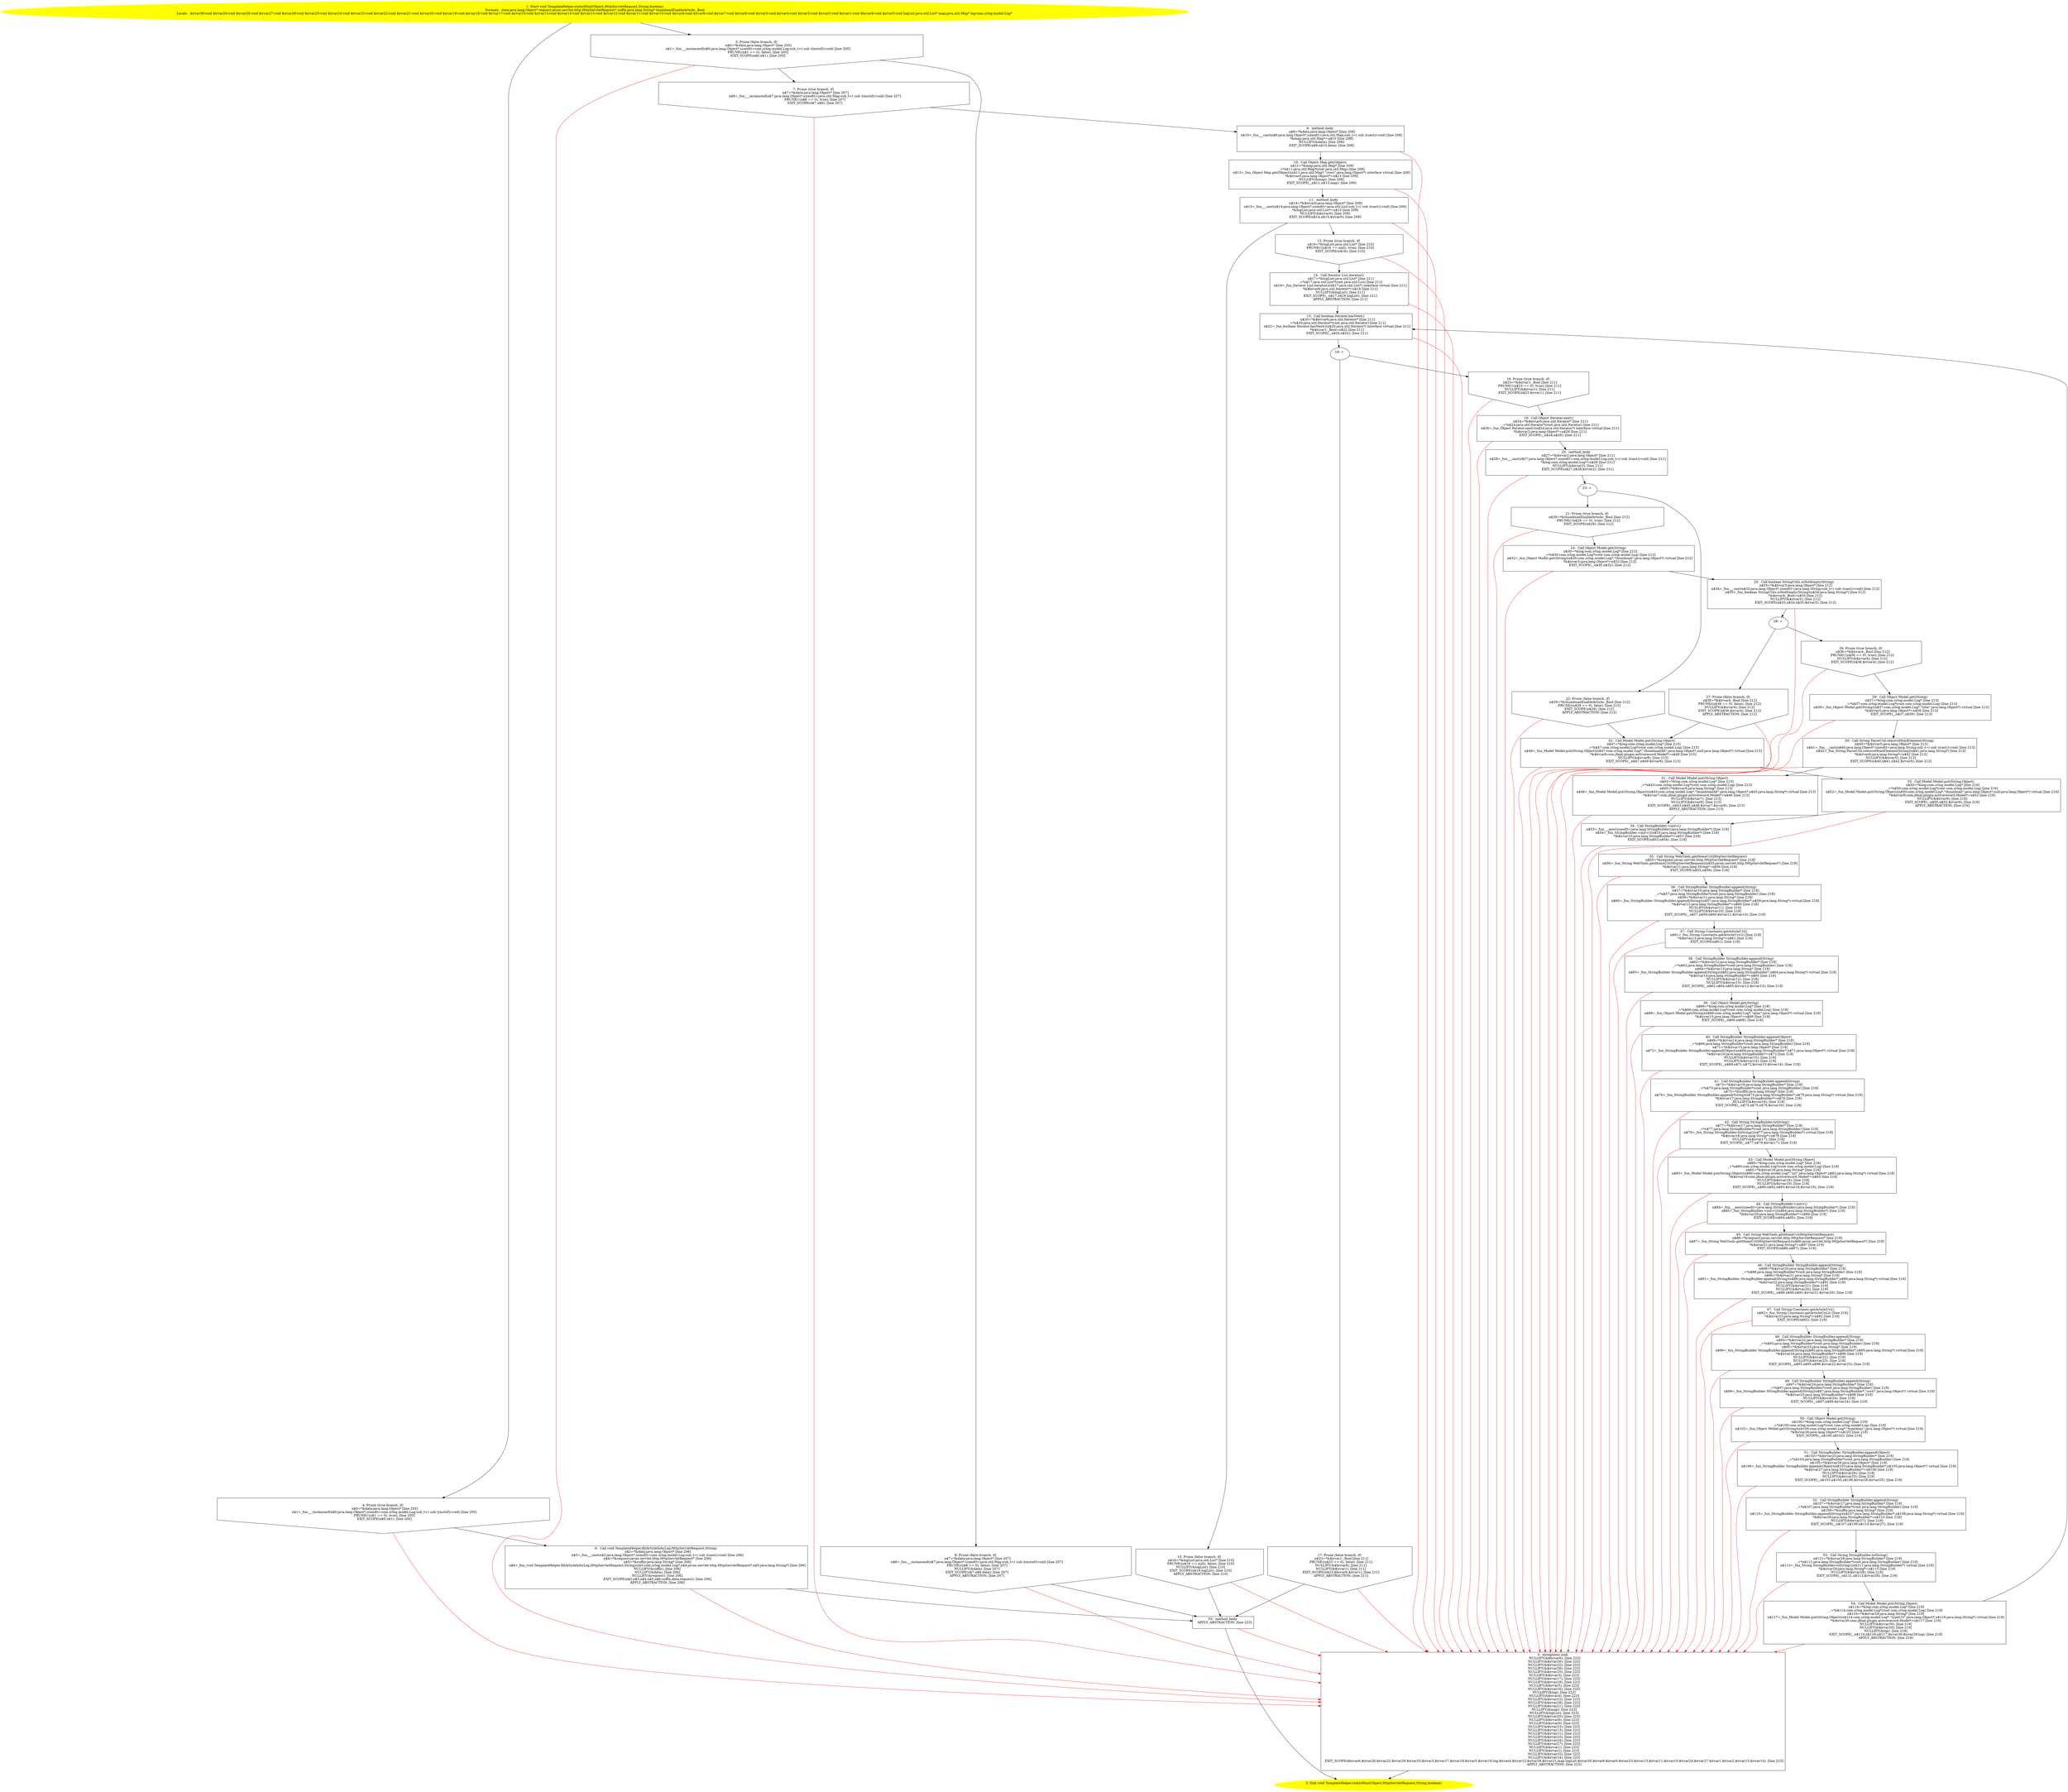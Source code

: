 /* @generated */
digraph cfg {
"com.zrlog.web.interceptor.TemplateHelper.staticHtml(java.lang.Object,javax.servlet.http.HttpServletR.aa11778feb0c64c908d5a549bc1b320b_1" [label="1: Start void TemplateHelper.staticHtml(Object,HttpServletRequest,String,boolean)\nFormals:  data:java.lang.Object* request:javax.servlet.http.HttpServletRequest* suffix:java.lang.String* thumbnailEnableArticle:_Bool\nLocals:  $irvar30:void $irvar29:void $irvar28:void $irvar27:void $irvar26:void $irvar25:void $irvar24:void $irvar23:void $irvar22:void $irvar21:void $irvar20:void $irvar19:void $irvar18:void $irvar17:void $irvar16:void $irvar15:void $irvar14:void $irvar13:void $irvar12:void $irvar11:void $irvar10:void $irvar9:void $irvar8:void $irvar7:void $irvar6:void $irvar5:void $irvar4:void $irvar3:void $irvar2:void $irvar1:void $bcvar6:void $irvar0:void logList:java.util.List* map:java.util.Map* log:com.zrlog.model.Log* \n  " color=yellow style=filled]
	

	 "com.zrlog.web.interceptor.TemplateHelper.staticHtml(java.lang.Object,javax.servlet.http.HttpServletR.aa11778feb0c64c908d5a549bc1b320b_1" -> "com.zrlog.web.interceptor.TemplateHelper.staticHtml(java.lang.Object,javax.servlet.http.HttpServletR.aa11778feb0c64c908d5a549bc1b320b_4" ;
	 "com.zrlog.web.interceptor.TemplateHelper.staticHtml(java.lang.Object,javax.servlet.http.HttpServletR.aa11778feb0c64c908d5a549bc1b320b_1" -> "com.zrlog.web.interceptor.TemplateHelper.staticHtml(java.lang.Object,javax.servlet.http.HttpServletR.aa11778feb0c64c908d5a549bc1b320b_5" ;
"com.zrlog.web.interceptor.TemplateHelper.staticHtml(java.lang.Object,javax.servlet.http.HttpServletR.aa11778feb0c64c908d5a549bc1b320b_2" [label="2: Exit void TemplateHelper.staticHtml(Object,HttpServletRequest,String,boolean) \n  " color=yellow style=filled]
	

"com.zrlog.web.interceptor.TemplateHelper.staticHtml(java.lang.Object,javax.servlet.http.HttpServletR.aa11778feb0c64c908d5a549bc1b320b_3" [label="3:  exceptions sink \n   NULLIFY(&$bcvar6); [line 223]\n  NULLIFY(&$irvar26); [line 223]\n  NULLIFY(&$irvar22); [line 223]\n  NULLIFY(&$irvar29); [line 223]\n  NULLIFY(&$irvar25); [line 223]\n  NULLIFY(&$irvar3); [line 223]\n  NULLIFY(&$irvar17); [line 223]\n  NULLIFY(&$irvar18); [line 223]\n  NULLIFY(&$irvar5); [line 223]\n  NULLIFY(&$irvar16); [line 223]\n  NULLIFY(&log); [line 223]\n  NULLIFY(&$irvar4); [line 223]\n  NULLIFY(&$irvar12); [line 223]\n  NULLIFY(&$irvar28); [line 223]\n  NULLIFY(&$irvar21); [line 223]\n  NULLIFY(&map); [line 223]\n  NULLIFY(&logList); [line 223]\n  NULLIFY(&$irvar20); [line 223]\n  NULLIFY(&$irvar6); [line 223]\n  NULLIFY(&$irvar0); [line 223]\n  NULLIFY(&$irvar23); [line 223]\n  NULLIFY(&$irvar13); [line 223]\n  NULLIFY(&$irvar11); [line 223]\n  NULLIFY(&$irvar10); [line 223]\n  NULLIFY(&$irvar24); [line 223]\n  NULLIFY(&$irvar27); [line 223]\n  NULLIFY(&$irvar1); [line 223]\n  NULLIFY(&$irvar2); [line 223]\n  NULLIFY(&$irvar15); [line 223]\n  NULLIFY(&$irvar14); [line 223]\n  EXIT_SCOPE($bcvar6,$irvar26,$irvar22,$irvar29,$irvar25,$irvar3,$irvar17,$irvar18,$irvar5,$irvar16,log,$irvar4,$irvar12,$irvar28,$irvar21,map,logList,$irvar20,$irvar6,$irvar0,$irvar23,$irvar13,$irvar11,$irvar10,$irvar24,$irvar27,$irvar1,$irvar2,$irvar15,$irvar14); [line 223]\n  APPLY_ABSTRACTION; [line 223]\n " shape="box"]
	

	 "com.zrlog.web.interceptor.TemplateHelper.staticHtml(java.lang.Object,javax.servlet.http.HttpServletR.aa11778feb0c64c908d5a549bc1b320b_3" -> "com.zrlog.web.interceptor.TemplateHelper.staticHtml(java.lang.Object,javax.servlet.http.HttpServletR.aa11778feb0c64c908d5a549bc1b320b_2" ;
"com.zrlog.web.interceptor.TemplateHelper.staticHtml(java.lang.Object,javax.servlet.http.HttpServletR.aa11778feb0c64c908d5a549bc1b320b_4" [label="4: Prune (true branch, if) \n   n$0=*&data:java.lang.Object* [line 205]\n  n$1=_fun___instanceof(n$0:java.lang.Object*,sizeof(t=com.zrlog.model.Log;sub_t=( sub )(instof)):void) [line 205]\n  PRUNE(!(n$1 == 0), true); [line 205]\n  EXIT_SCOPE(n$0,n$1); [line 205]\n " shape="invhouse"]
	

	 "com.zrlog.web.interceptor.TemplateHelper.staticHtml(java.lang.Object,javax.servlet.http.HttpServletR.aa11778feb0c64c908d5a549bc1b320b_4" -> "com.zrlog.web.interceptor.TemplateHelper.staticHtml(java.lang.Object,javax.servlet.http.HttpServletR.aa11778feb0c64c908d5a549bc1b320b_6" ;
	 "com.zrlog.web.interceptor.TemplateHelper.staticHtml(java.lang.Object,javax.servlet.http.HttpServletR.aa11778feb0c64c908d5a549bc1b320b_4" -> "com.zrlog.web.interceptor.TemplateHelper.staticHtml(java.lang.Object,javax.servlet.http.HttpServletR.aa11778feb0c64c908d5a549bc1b320b_3" [color="red" ];
"com.zrlog.web.interceptor.TemplateHelper.staticHtml(java.lang.Object,javax.servlet.http.HttpServletR.aa11778feb0c64c908d5a549bc1b320b_5" [label="5: Prune (false branch, if) \n   n$0=*&data:java.lang.Object* [line 205]\n  n$1=_fun___instanceof(n$0:java.lang.Object*,sizeof(t=com.zrlog.model.Log;sub_t=( sub )(instof)):void) [line 205]\n  PRUNE((n$1 == 0), false); [line 205]\n  EXIT_SCOPE(n$0,n$1); [line 205]\n " shape="invhouse"]
	

	 "com.zrlog.web.interceptor.TemplateHelper.staticHtml(java.lang.Object,javax.servlet.http.HttpServletR.aa11778feb0c64c908d5a549bc1b320b_5" -> "com.zrlog.web.interceptor.TemplateHelper.staticHtml(java.lang.Object,javax.servlet.http.HttpServletR.aa11778feb0c64c908d5a549bc1b320b_7" ;
	 "com.zrlog.web.interceptor.TemplateHelper.staticHtml(java.lang.Object,javax.servlet.http.HttpServletR.aa11778feb0c64c908d5a549bc1b320b_5" -> "com.zrlog.web.interceptor.TemplateHelper.staticHtml(java.lang.Object,javax.servlet.http.HttpServletR.aa11778feb0c64c908d5a549bc1b320b_8" ;
	 "com.zrlog.web.interceptor.TemplateHelper.staticHtml(java.lang.Object,javax.servlet.http.HttpServletR.aa11778feb0c64c908d5a549bc1b320b_5" -> "com.zrlog.web.interceptor.TemplateHelper.staticHtml(java.lang.Object,javax.servlet.http.HttpServletR.aa11778feb0c64c908d5a549bc1b320b_3" [color="red" ];
"com.zrlog.web.interceptor.TemplateHelper.staticHtml(java.lang.Object,javax.servlet.http.HttpServletR.aa11778feb0c64c908d5a549bc1b320b_6" [label="6:  Call void TemplateHelper.fillArticleInfo(Log,HttpServletRequest,String) \n   n$2=*&data:java.lang.Object* [line 206]\n  n$3=_fun___cast(n$2:java.lang.Object*,sizeof(t=com.zrlog.model.Log;sub_t=( sub )(cast)):void) [line 206]\n  n$4=*&request:javax.servlet.http.HttpServletRequest* [line 206]\n  n$5=*&suffix:java.lang.String* [line 206]\n  n$6=_fun_void TemplateHelper.fillArticleInfo(Log,HttpServletRequest,String)(n$3:com.zrlog.model.Log*,n$4:javax.servlet.http.HttpServletRequest*,n$5:java.lang.String*) [line 206]\n  NULLIFY(&suffix); [line 206]\n  NULLIFY(&data); [line 206]\n  NULLIFY(&request); [line 206]\n  EXIT_SCOPE(n$2,n$3,n$4,n$5,n$6,suffix,data,request); [line 206]\n  APPLY_ABSTRACTION; [line 206]\n " shape="box"]
	

	 "com.zrlog.web.interceptor.TemplateHelper.staticHtml(java.lang.Object,javax.servlet.http.HttpServletR.aa11778feb0c64c908d5a549bc1b320b_6" -> "com.zrlog.web.interceptor.TemplateHelper.staticHtml(java.lang.Object,javax.servlet.http.HttpServletR.aa11778feb0c64c908d5a549bc1b320b_55" ;
	 "com.zrlog.web.interceptor.TemplateHelper.staticHtml(java.lang.Object,javax.servlet.http.HttpServletR.aa11778feb0c64c908d5a549bc1b320b_6" -> "com.zrlog.web.interceptor.TemplateHelper.staticHtml(java.lang.Object,javax.servlet.http.HttpServletR.aa11778feb0c64c908d5a549bc1b320b_3" [color="red" ];
"com.zrlog.web.interceptor.TemplateHelper.staticHtml(java.lang.Object,javax.servlet.http.HttpServletR.aa11778feb0c64c908d5a549bc1b320b_7" [label="7: Prune (true branch, if) \n   n$7=*&data:java.lang.Object* [line 207]\n  n$8=_fun___instanceof(n$7:java.lang.Object*,sizeof(t=java.util.Map;sub_t=( sub )(instof)):void) [line 207]\n  PRUNE(!(n$8 == 0), true); [line 207]\n  EXIT_SCOPE(n$7,n$8); [line 207]\n " shape="invhouse"]
	

	 "com.zrlog.web.interceptor.TemplateHelper.staticHtml(java.lang.Object,javax.servlet.http.HttpServletR.aa11778feb0c64c908d5a549bc1b320b_7" -> "com.zrlog.web.interceptor.TemplateHelper.staticHtml(java.lang.Object,javax.servlet.http.HttpServletR.aa11778feb0c64c908d5a549bc1b320b_9" ;
	 "com.zrlog.web.interceptor.TemplateHelper.staticHtml(java.lang.Object,javax.servlet.http.HttpServletR.aa11778feb0c64c908d5a549bc1b320b_7" -> "com.zrlog.web.interceptor.TemplateHelper.staticHtml(java.lang.Object,javax.servlet.http.HttpServletR.aa11778feb0c64c908d5a549bc1b320b_3" [color="red" ];
"com.zrlog.web.interceptor.TemplateHelper.staticHtml(java.lang.Object,javax.servlet.http.HttpServletR.aa11778feb0c64c908d5a549bc1b320b_8" [label="8: Prune (false branch, if) \n   n$7=*&data:java.lang.Object* [line 207]\n  n$8=_fun___instanceof(n$7:java.lang.Object*,sizeof(t=java.util.Map;sub_t=( sub )(instof)):void) [line 207]\n  PRUNE((n$8 == 0), false); [line 207]\n  NULLIFY(&data); [line 207]\n  EXIT_SCOPE(n$7,n$8,data); [line 207]\n  APPLY_ABSTRACTION; [line 207]\n " shape="invhouse"]
	

	 "com.zrlog.web.interceptor.TemplateHelper.staticHtml(java.lang.Object,javax.servlet.http.HttpServletR.aa11778feb0c64c908d5a549bc1b320b_8" -> "com.zrlog.web.interceptor.TemplateHelper.staticHtml(java.lang.Object,javax.servlet.http.HttpServletR.aa11778feb0c64c908d5a549bc1b320b_55" ;
	 "com.zrlog.web.interceptor.TemplateHelper.staticHtml(java.lang.Object,javax.servlet.http.HttpServletR.aa11778feb0c64c908d5a549bc1b320b_8" -> "com.zrlog.web.interceptor.TemplateHelper.staticHtml(java.lang.Object,javax.servlet.http.HttpServletR.aa11778feb0c64c908d5a549bc1b320b_3" [color="red" ];
"com.zrlog.web.interceptor.TemplateHelper.staticHtml(java.lang.Object,javax.servlet.http.HttpServletR.aa11778feb0c64c908d5a549bc1b320b_9" [label="9:  method_body \n   n$9=*&data:java.lang.Object* [line 208]\n  n$10=_fun___cast(n$9:java.lang.Object*,sizeof(t=java.util.Map;sub_t=( sub )(cast)):void) [line 208]\n  *&map:java.util.Map*=n$10 [line 208]\n  NULLIFY(&data); [line 208]\n  EXIT_SCOPE(n$9,n$10,data); [line 208]\n " shape="box"]
	

	 "com.zrlog.web.interceptor.TemplateHelper.staticHtml(java.lang.Object,javax.servlet.http.HttpServletR.aa11778feb0c64c908d5a549bc1b320b_9" -> "com.zrlog.web.interceptor.TemplateHelper.staticHtml(java.lang.Object,javax.servlet.http.HttpServletR.aa11778feb0c64c908d5a549bc1b320b_10" ;
	 "com.zrlog.web.interceptor.TemplateHelper.staticHtml(java.lang.Object,javax.servlet.http.HttpServletR.aa11778feb0c64c908d5a549bc1b320b_9" -> "com.zrlog.web.interceptor.TemplateHelper.staticHtml(java.lang.Object,javax.servlet.http.HttpServletR.aa11778feb0c64c908d5a549bc1b320b_3" [color="red" ];
"com.zrlog.web.interceptor.TemplateHelper.staticHtml(java.lang.Object,javax.servlet.http.HttpServletR.aa11778feb0c64c908d5a549bc1b320b_10" [label="10:  Call Object Map.get(Object) \n   n$11=*&map:java.util.Map* [line 209]\n  _=*n$11:java.util.Map*(root java.util.Map) [line 209]\n  n$13=_fun_Object Map.get(Object)(n$11:java.util.Map*,\"rows\":java.lang.Object*) interface virtual [line 209]\n  *&$irvar0:java.lang.Object*=n$13 [line 209]\n  NULLIFY(&map); [line 209]\n  EXIT_SCOPE(_,n$11,n$13,map); [line 209]\n " shape="box"]
	

	 "com.zrlog.web.interceptor.TemplateHelper.staticHtml(java.lang.Object,javax.servlet.http.HttpServletR.aa11778feb0c64c908d5a549bc1b320b_10" -> "com.zrlog.web.interceptor.TemplateHelper.staticHtml(java.lang.Object,javax.servlet.http.HttpServletR.aa11778feb0c64c908d5a549bc1b320b_11" ;
	 "com.zrlog.web.interceptor.TemplateHelper.staticHtml(java.lang.Object,javax.servlet.http.HttpServletR.aa11778feb0c64c908d5a549bc1b320b_10" -> "com.zrlog.web.interceptor.TemplateHelper.staticHtml(java.lang.Object,javax.servlet.http.HttpServletR.aa11778feb0c64c908d5a549bc1b320b_3" [color="red" ];
"com.zrlog.web.interceptor.TemplateHelper.staticHtml(java.lang.Object,javax.servlet.http.HttpServletR.aa11778feb0c64c908d5a549bc1b320b_11" [label="11:  method_body \n   n$14=*&$irvar0:java.lang.Object* [line 209]\n  n$15=_fun___cast(n$14:java.lang.Object*,sizeof(t=java.util.List;sub_t=( sub )(cast)):void) [line 209]\n  *&logList:java.util.List*=n$15 [line 209]\n  NULLIFY(&$irvar0); [line 209]\n  EXIT_SCOPE(n$14,n$15,$irvar0); [line 209]\n " shape="box"]
	

	 "com.zrlog.web.interceptor.TemplateHelper.staticHtml(java.lang.Object,javax.servlet.http.HttpServletR.aa11778feb0c64c908d5a549bc1b320b_11" -> "com.zrlog.web.interceptor.TemplateHelper.staticHtml(java.lang.Object,javax.servlet.http.HttpServletR.aa11778feb0c64c908d5a549bc1b320b_12" ;
	 "com.zrlog.web.interceptor.TemplateHelper.staticHtml(java.lang.Object,javax.servlet.http.HttpServletR.aa11778feb0c64c908d5a549bc1b320b_11" -> "com.zrlog.web.interceptor.TemplateHelper.staticHtml(java.lang.Object,javax.servlet.http.HttpServletR.aa11778feb0c64c908d5a549bc1b320b_13" ;
	 "com.zrlog.web.interceptor.TemplateHelper.staticHtml(java.lang.Object,javax.servlet.http.HttpServletR.aa11778feb0c64c908d5a549bc1b320b_11" -> "com.zrlog.web.interceptor.TemplateHelper.staticHtml(java.lang.Object,javax.servlet.http.HttpServletR.aa11778feb0c64c908d5a549bc1b320b_3" [color="red" ];
"com.zrlog.web.interceptor.TemplateHelper.staticHtml(java.lang.Object,javax.servlet.http.HttpServletR.aa11778feb0c64c908d5a549bc1b320b_12" [label="12: Prune (true branch, if) \n   n$16=*&logList:java.util.List* [line 210]\n  PRUNE(!(n$16 == null), true); [line 210]\n  EXIT_SCOPE(n$16); [line 210]\n " shape="invhouse"]
	

	 "com.zrlog.web.interceptor.TemplateHelper.staticHtml(java.lang.Object,javax.servlet.http.HttpServletR.aa11778feb0c64c908d5a549bc1b320b_12" -> "com.zrlog.web.interceptor.TemplateHelper.staticHtml(java.lang.Object,javax.servlet.http.HttpServletR.aa11778feb0c64c908d5a549bc1b320b_14" ;
	 "com.zrlog.web.interceptor.TemplateHelper.staticHtml(java.lang.Object,javax.servlet.http.HttpServletR.aa11778feb0c64c908d5a549bc1b320b_12" -> "com.zrlog.web.interceptor.TemplateHelper.staticHtml(java.lang.Object,javax.servlet.http.HttpServletR.aa11778feb0c64c908d5a549bc1b320b_3" [color="red" ];
"com.zrlog.web.interceptor.TemplateHelper.staticHtml(java.lang.Object,javax.servlet.http.HttpServletR.aa11778feb0c64c908d5a549bc1b320b_13" [label="13: Prune (false branch, if) \n   n$16=*&logList:java.util.List* [line 210]\n  PRUNE((n$16 == null), false); [line 210]\n  NULLIFY(&logList); [line 210]\n  EXIT_SCOPE(n$16,logList); [line 210]\n  APPLY_ABSTRACTION; [line 210]\n " shape="invhouse"]
	

	 "com.zrlog.web.interceptor.TemplateHelper.staticHtml(java.lang.Object,javax.servlet.http.HttpServletR.aa11778feb0c64c908d5a549bc1b320b_13" -> "com.zrlog.web.interceptor.TemplateHelper.staticHtml(java.lang.Object,javax.servlet.http.HttpServletR.aa11778feb0c64c908d5a549bc1b320b_55" ;
	 "com.zrlog.web.interceptor.TemplateHelper.staticHtml(java.lang.Object,javax.servlet.http.HttpServletR.aa11778feb0c64c908d5a549bc1b320b_13" -> "com.zrlog.web.interceptor.TemplateHelper.staticHtml(java.lang.Object,javax.servlet.http.HttpServletR.aa11778feb0c64c908d5a549bc1b320b_3" [color="red" ];
"com.zrlog.web.interceptor.TemplateHelper.staticHtml(java.lang.Object,javax.servlet.http.HttpServletR.aa11778feb0c64c908d5a549bc1b320b_14" [label="14:  Call Iterator List.iterator() \n   n$17=*&logList:java.util.List* [line 211]\n  _=*n$17:java.util.List*(root java.util.List) [line 211]\n  n$19=_fun_Iterator List.iterator()(n$17:java.util.List*) interface virtual [line 211]\n  *&$bcvar6:java.util.Iterator*=n$19 [line 211]\n  NULLIFY(&logList); [line 211]\n  EXIT_SCOPE(_,n$17,n$19,logList); [line 211]\n  APPLY_ABSTRACTION; [line 211]\n " shape="box"]
	

	 "com.zrlog.web.interceptor.TemplateHelper.staticHtml(java.lang.Object,javax.servlet.http.HttpServletR.aa11778feb0c64c908d5a549bc1b320b_14" -> "com.zrlog.web.interceptor.TemplateHelper.staticHtml(java.lang.Object,javax.servlet.http.HttpServletR.aa11778feb0c64c908d5a549bc1b320b_15" ;
	 "com.zrlog.web.interceptor.TemplateHelper.staticHtml(java.lang.Object,javax.servlet.http.HttpServletR.aa11778feb0c64c908d5a549bc1b320b_14" -> "com.zrlog.web.interceptor.TemplateHelper.staticHtml(java.lang.Object,javax.servlet.http.HttpServletR.aa11778feb0c64c908d5a549bc1b320b_3" [color="red" ];
"com.zrlog.web.interceptor.TemplateHelper.staticHtml(java.lang.Object,javax.servlet.http.HttpServletR.aa11778feb0c64c908d5a549bc1b320b_15" [label="15:  Call boolean Iterator.hasNext() \n   n$20=*&$bcvar6:java.util.Iterator* [line 211]\n  _=*n$20:java.util.Iterator*(root java.util.Iterator) [line 211]\n  n$22=_fun_boolean Iterator.hasNext()(n$20:java.util.Iterator*) interface virtual [line 211]\n  *&$irvar1:_Bool=n$22 [line 211]\n  EXIT_SCOPE(_,n$20,n$22); [line 211]\n " shape="box"]
	

	 "com.zrlog.web.interceptor.TemplateHelper.staticHtml(java.lang.Object,javax.servlet.http.HttpServletR.aa11778feb0c64c908d5a549bc1b320b_15" -> "com.zrlog.web.interceptor.TemplateHelper.staticHtml(java.lang.Object,javax.servlet.http.HttpServletR.aa11778feb0c64c908d5a549bc1b320b_18" ;
	 "com.zrlog.web.interceptor.TemplateHelper.staticHtml(java.lang.Object,javax.servlet.http.HttpServletR.aa11778feb0c64c908d5a549bc1b320b_15" -> "com.zrlog.web.interceptor.TemplateHelper.staticHtml(java.lang.Object,javax.servlet.http.HttpServletR.aa11778feb0c64c908d5a549bc1b320b_3" [color="red" ];
"com.zrlog.web.interceptor.TemplateHelper.staticHtml(java.lang.Object,javax.servlet.http.HttpServletR.aa11778feb0c64c908d5a549bc1b320b_16" [label="16: Prune (true branch, if) \n   n$23=*&$irvar1:_Bool [line 211]\n  PRUNE(!(n$23 == 0), true); [line 211]\n  NULLIFY(&$irvar1); [line 211]\n  EXIT_SCOPE(n$23,$irvar1); [line 211]\n " shape="invhouse"]
	

	 "com.zrlog.web.interceptor.TemplateHelper.staticHtml(java.lang.Object,javax.servlet.http.HttpServletR.aa11778feb0c64c908d5a549bc1b320b_16" -> "com.zrlog.web.interceptor.TemplateHelper.staticHtml(java.lang.Object,javax.servlet.http.HttpServletR.aa11778feb0c64c908d5a549bc1b320b_19" ;
	 "com.zrlog.web.interceptor.TemplateHelper.staticHtml(java.lang.Object,javax.servlet.http.HttpServletR.aa11778feb0c64c908d5a549bc1b320b_16" -> "com.zrlog.web.interceptor.TemplateHelper.staticHtml(java.lang.Object,javax.servlet.http.HttpServletR.aa11778feb0c64c908d5a549bc1b320b_3" [color="red" ];
"com.zrlog.web.interceptor.TemplateHelper.staticHtml(java.lang.Object,javax.servlet.http.HttpServletR.aa11778feb0c64c908d5a549bc1b320b_17" [label="17: Prune (false branch, if) \n   n$23=*&$irvar1:_Bool [line 211]\n  PRUNE((n$23 == 0), false); [line 211]\n  NULLIFY(&$bcvar6); [line 211]\n  NULLIFY(&$irvar1); [line 211]\n  EXIT_SCOPE(n$23,$bcvar6,$irvar1); [line 211]\n  APPLY_ABSTRACTION; [line 211]\n " shape="invhouse"]
	

	 "com.zrlog.web.interceptor.TemplateHelper.staticHtml(java.lang.Object,javax.servlet.http.HttpServletR.aa11778feb0c64c908d5a549bc1b320b_17" -> "com.zrlog.web.interceptor.TemplateHelper.staticHtml(java.lang.Object,javax.servlet.http.HttpServletR.aa11778feb0c64c908d5a549bc1b320b_55" ;
	 "com.zrlog.web.interceptor.TemplateHelper.staticHtml(java.lang.Object,javax.servlet.http.HttpServletR.aa11778feb0c64c908d5a549bc1b320b_17" -> "com.zrlog.web.interceptor.TemplateHelper.staticHtml(java.lang.Object,javax.servlet.http.HttpServletR.aa11778feb0c64c908d5a549bc1b320b_3" [color="red" ];
"com.zrlog.web.interceptor.TemplateHelper.staticHtml(java.lang.Object,javax.servlet.http.HttpServletR.aa11778feb0c64c908d5a549bc1b320b_18" [label="18: + \n  " ]
	

	 "com.zrlog.web.interceptor.TemplateHelper.staticHtml(java.lang.Object,javax.servlet.http.HttpServletR.aa11778feb0c64c908d5a549bc1b320b_18" -> "com.zrlog.web.interceptor.TemplateHelper.staticHtml(java.lang.Object,javax.servlet.http.HttpServletR.aa11778feb0c64c908d5a549bc1b320b_16" ;
	 "com.zrlog.web.interceptor.TemplateHelper.staticHtml(java.lang.Object,javax.servlet.http.HttpServletR.aa11778feb0c64c908d5a549bc1b320b_18" -> "com.zrlog.web.interceptor.TemplateHelper.staticHtml(java.lang.Object,javax.servlet.http.HttpServletR.aa11778feb0c64c908d5a549bc1b320b_17" ;
"com.zrlog.web.interceptor.TemplateHelper.staticHtml(java.lang.Object,javax.servlet.http.HttpServletR.aa11778feb0c64c908d5a549bc1b320b_19" [label="19:  Call Object Iterator.next() \n   n$24=*&$bcvar6:java.util.Iterator* [line 211]\n  _=*n$24:java.util.Iterator*(root java.util.Iterator) [line 211]\n  n$26=_fun_Object Iterator.next()(n$24:java.util.Iterator*) interface virtual [line 211]\n  *&$irvar2:java.lang.Object*=n$26 [line 211]\n  EXIT_SCOPE(_,n$24,n$26); [line 211]\n " shape="box"]
	

	 "com.zrlog.web.interceptor.TemplateHelper.staticHtml(java.lang.Object,javax.servlet.http.HttpServletR.aa11778feb0c64c908d5a549bc1b320b_19" -> "com.zrlog.web.interceptor.TemplateHelper.staticHtml(java.lang.Object,javax.servlet.http.HttpServletR.aa11778feb0c64c908d5a549bc1b320b_20" ;
	 "com.zrlog.web.interceptor.TemplateHelper.staticHtml(java.lang.Object,javax.servlet.http.HttpServletR.aa11778feb0c64c908d5a549bc1b320b_19" -> "com.zrlog.web.interceptor.TemplateHelper.staticHtml(java.lang.Object,javax.servlet.http.HttpServletR.aa11778feb0c64c908d5a549bc1b320b_3" [color="red" ];
"com.zrlog.web.interceptor.TemplateHelper.staticHtml(java.lang.Object,javax.servlet.http.HttpServletR.aa11778feb0c64c908d5a549bc1b320b_20" [label="20:  method_body \n   n$27=*&$irvar2:java.lang.Object* [line 211]\n  n$28=_fun___cast(n$27:java.lang.Object*,sizeof(t=com.zrlog.model.Log;sub_t=( sub )(cast)):void) [line 211]\n  *&log:com.zrlog.model.Log*=n$28 [line 211]\n  NULLIFY(&$irvar2); [line 211]\n  EXIT_SCOPE(n$27,n$28,$irvar2); [line 211]\n " shape="box"]
	

	 "com.zrlog.web.interceptor.TemplateHelper.staticHtml(java.lang.Object,javax.servlet.http.HttpServletR.aa11778feb0c64c908d5a549bc1b320b_20" -> "com.zrlog.web.interceptor.TemplateHelper.staticHtml(java.lang.Object,javax.servlet.http.HttpServletR.aa11778feb0c64c908d5a549bc1b320b_23" ;
	 "com.zrlog.web.interceptor.TemplateHelper.staticHtml(java.lang.Object,javax.servlet.http.HttpServletR.aa11778feb0c64c908d5a549bc1b320b_20" -> "com.zrlog.web.interceptor.TemplateHelper.staticHtml(java.lang.Object,javax.servlet.http.HttpServletR.aa11778feb0c64c908d5a549bc1b320b_3" [color="red" ];
"com.zrlog.web.interceptor.TemplateHelper.staticHtml(java.lang.Object,javax.servlet.http.HttpServletR.aa11778feb0c64c908d5a549bc1b320b_21" [label="21: Prune (true branch, if) \n   n$29=*&thumbnailEnableArticle:_Bool [line 212]\n  PRUNE(!(n$29 == 0), true); [line 212]\n  EXIT_SCOPE(n$29); [line 212]\n " shape="invhouse"]
	

	 "com.zrlog.web.interceptor.TemplateHelper.staticHtml(java.lang.Object,javax.servlet.http.HttpServletR.aa11778feb0c64c908d5a549bc1b320b_21" -> "com.zrlog.web.interceptor.TemplateHelper.staticHtml(java.lang.Object,javax.servlet.http.HttpServletR.aa11778feb0c64c908d5a549bc1b320b_24" ;
	 "com.zrlog.web.interceptor.TemplateHelper.staticHtml(java.lang.Object,javax.servlet.http.HttpServletR.aa11778feb0c64c908d5a549bc1b320b_21" -> "com.zrlog.web.interceptor.TemplateHelper.staticHtml(java.lang.Object,javax.servlet.http.HttpServletR.aa11778feb0c64c908d5a549bc1b320b_3" [color="red" ];
"com.zrlog.web.interceptor.TemplateHelper.staticHtml(java.lang.Object,javax.servlet.http.HttpServletR.aa11778feb0c64c908d5a549bc1b320b_22" [label="22: Prune (false branch, if) \n   n$29=*&thumbnailEnableArticle:_Bool [line 212]\n  PRUNE((n$29 == 0), false); [line 212]\n  EXIT_SCOPE(n$29); [line 212]\n  APPLY_ABSTRACTION; [line 212]\n " shape="invhouse"]
	

	 "com.zrlog.web.interceptor.TemplateHelper.staticHtml(java.lang.Object,javax.servlet.http.HttpServletR.aa11778feb0c64c908d5a549bc1b320b_22" -> "com.zrlog.web.interceptor.TemplateHelper.staticHtml(java.lang.Object,javax.servlet.http.HttpServletR.aa11778feb0c64c908d5a549bc1b320b_32" ;
	 "com.zrlog.web.interceptor.TemplateHelper.staticHtml(java.lang.Object,javax.servlet.http.HttpServletR.aa11778feb0c64c908d5a549bc1b320b_22" -> "com.zrlog.web.interceptor.TemplateHelper.staticHtml(java.lang.Object,javax.servlet.http.HttpServletR.aa11778feb0c64c908d5a549bc1b320b_3" [color="red" ];
"com.zrlog.web.interceptor.TemplateHelper.staticHtml(java.lang.Object,javax.servlet.http.HttpServletR.aa11778feb0c64c908d5a549bc1b320b_23" [label="23: + \n  " ]
	

	 "com.zrlog.web.interceptor.TemplateHelper.staticHtml(java.lang.Object,javax.servlet.http.HttpServletR.aa11778feb0c64c908d5a549bc1b320b_23" -> "com.zrlog.web.interceptor.TemplateHelper.staticHtml(java.lang.Object,javax.servlet.http.HttpServletR.aa11778feb0c64c908d5a549bc1b320b_21" ;
	 "com.zrlog.web.interceptor.TemplateHelper.staticHtml(java.lang.Object,javax.servlet.http.HttpServletR.aa11778feb0c64c908d5a549bc1b320b_23" -> "com.zrlog.web.interceptor.TemplateHelper.staticHtml(java.lang.Object,javax.servlet.http.HttpServletR.aa11778feb0c64c908d5a549bc1b320b_22" ;
"com.zrlog.web.interceptor.TemplateHelper.staticHtml(java.lang.Object,javax.servlet.http.HttpServletR.aa11778feb0c64c908d5a549bc1b320b_24" [label="24:  Call Object Model.get(String) \n   n$30=*&log:com.zrlog.model.Log* [line 212]\n  _=*n$30:com.zrlog.model.Log*(root com.zrlog.model.Log) [line 212]\n  n$32=_fun_Object Model.get(String)(n$30:com.zrlog.model.Log*,\"thumbnail\":java.lang.Object*) virtual [line 212]\n  *&$irvar3:java.lang.Object*=n$32 [line 212]\n  EXIT_SCOPE(_,n$30,n$32); [line 212]\n " shape="box"]
	

	 "com.zrlog.web.interceptor.TemplateHelper.staticHtml(java.lang.Object,javax.servlet.http.HttpServletR.aa11778feb0c64c908d5a549bc1b320b_24" -> "com.zrlog.web.interceptor.TemplateHelper.staticHtml(java.lang.Object,javax.servlet.http.HttpServletR.aa11778feb0c64c908d5a549bc1b320b_25" ;
	 "com.zrlog.web.interceptor.TemplateHelper.staticHtml(java.lang.Object,javax.servlet.http.HttpServletR.aa11778feb0c64c908d5a549bc1b320b_24" -> "com.zrlog.web.interceptor.TemplateHelper.staticHtml(java.lang.Object,javax.servlet.http.HttpServletR.aa11778feb0c64c908d5a549bc1b320b_3" [color="red" ];
"com.zrlog.web.interceptor.TemplateHelper.staticHtml(java.lang.Object,javax.servlet.http.HttpServletR.aa11778feb0c64c908d5a549bc1b320b_25" [label="25:  Call boolean StringUtils.isNotEmpty(String) \n   n$33=*&$irvar3:java.lang.Object* [line 212]\n  n$34=_fun___cast(n$33:java.lang.Object*,sizeof(t=java.lang.String;sub_t=( sub )(cast)):void) [line 212]\n  n$35=_fun_boolean StringUtils.isNotEmpty(String)(n$34:java.lang.String*) [line 212]\n  *&$irvar4:_Bool=n$35 [line 212]\n  NULLIFY(&$irvar3); [line 212]\n  EXIT_SCOPE(n$33,n$34,n$35,$irvar3); [line 212]\n " shape="box"]
	

	 "com.zrlog.web.interceptor.TemplateHelper.staticHtml(java.lang.Object,javax.servlet.http.HttpServletR.aa11778feb0c64c908d5a549bc1b320b_25" -> "com.zrlog.web.interceptor.TemplateHelper.staticHtml(java.lang.Object,javax.servlet.http.HttpServletR.aa11778feb0c64c908d5a549bc1b320b_28" ;
	 "com.zrlog.web.interceptor.TemplateHelper.staticHtml(java.lang.Object,javax.servlet.http.HttpServletR.aa11778feb0c64c908d5a549bc1b320b_25" -> "com.zrlog.web.interceptor.TemplateHelper.staticHtml(java.lang.Object,javax.servlet.http.HttpServletR.aa11778feb0c64c908d5a549bc1b320b_3" [color="red" ];
"com.zrlog.web.interceptor.TemplateHelper.staticHtml(java.lang.Object,javax.servlet.http.HttpServletR.aa11778feb0c64c908d5a549bc1b320b_26" [label="26: Prune (true branch, if) \n   n$36=*&$irvar4:_Bool [line 212]\n  PRUNE(!(n$36 == 0), true); [line 212]\n  NULLIFY(&$irvar4); [line 212]\n  EXIT_SCOPE(n$36,$irvar4); [line 212]\n " shape="invhouse"]
	

	 "com.zrlog.web.interceptor.TemplateHelper.staticHtml(java.lang.Object,javax.servlet.http.HttpServletR.aa11778feb0c64c908d5a549bc1b320b_26" -> "com.zrlog.web.interceptor.TemplateHelper.staticHtml(java.lang.Object,javax.servlet.http.HttpServletR.aa11778feb0c64c908d5a549bc1b320b_29" ;
	 "com.zrlog.web.interceptor.TemplateHelper.staticHtml(java.lang.Object,javax.servlet.http.HttpServletR.aa11778feb0c64c908d5a549bc1b320b_26" -> "com.zrlog.web.interceptor.TemplateHelper.staticHtml(java.lang.Object,javax.servlet.http.HttpServletR.aa11778feb0c64c908d5a549bc1b320b_3" [color="red" ];
"com.zrlog.web.interceptor.TemplateHelper.staticHtml(java.lang.Object,javax.servlet.http.HttpServletR.aa11778feb0c64c908d5a549bc1b320b_27" [label="27: Prune (false branch, if) \n   n$36=*&$irvar4:_Bool [line 212]\n  PRUNE((n$36 == 0), false); [line 212]\n  NULLIFY(&$irvar4); [line 212]\n  EXIT_SCOPE(n$36,$irvar4); [line 212]\n  APPLY_ABSTRACTION; [line 212]\n " shape="invhouse"]
	

	 "com.zrlog.web.interceptor.TemplateHelper.staticHtml(java.lang.Object,javax.servlet.http.HttpServletR.aa11778feb0c64c908d5a549bc1b320b_27" -> "com.zrlog.web.interceptor.TemplateHelper.staticHtml(java.lang.Object,javax.servlet.http.HttpServletR.aa11778feb0c64c908d5a549bc1b320b_32" ;
	 "com.zrlog.web.interceptor.TemplateHelper.staticHtml(java.lang.Object,javax.servlet.http.HttpServletR.aa11778feb0c64c908d5a549bc1b320b_27" -> "com.zrlog.web.interceptor.TemplateHelper.staticHtml(java.lang.Object,javax.servlet.http.HttpServletR.aa11778feb0c64c908d5a549bc1b320b_3" [color="red" ];
"com.zrlog.web.interceptor.TemplateHelper.staticHtml(java.lang.Object,javax.servlet.http.HttpServletR.aa11778feb0c64c908d5a549bc1b320b_28" [label="28: + \n  " ]
	

	 "com.zrlog.web.interceptor.TemplateHelper.staticHtml(java.lang.Object,javax.servlet.http.HttpServletR.aa11778feb0c64c908d5a549bc1b320b_28" -> "com.zrlog.web.interceptor.TemplateHelper.staticHtml(java.lang.Object,javax.servlet.http.HttpServletR.aa11778feb0c64c908d5a549bc1b320b_26" ;
	 "com.zrlog.web.interceptor.TemplateHelper.staticHtml(java.lang.Object,javax.servlet.http.HttpServletR.aa11778feb0c64c908d5a549bc1b320b_28" -> "com.zrlog.web.interceptor.TemplateHelper.staticHtml(java.lang.Object,javax.servlet.http.HttpServletR.aa11778feb0c64c908d5a549bc1b320b_27" ;
"com.zrlog.web.interceptor.TemplateHelper.staticHtml(java.lang.Object,javax.servlet.http.HttpServletR.aa11778feb0c64c908d5a549bc1b320b_29" [label="29:  Call Object Model.get(String) \n   n$37=*&log:com.zrlog.model.Log* [line 213]\n  _=*n$37:com.zrlog.model.Log*(root com.zrlog.model.Log) [line 213]\n  n$39=_fun_Object Model.get(String)(n$37:com.zrlog.model.Log*,\"title\":java.lang.Object*) virtual [line 213]\n  *&$irvar5:java.lang.Object*=n$39 [line 213]\n  EXIT_SCOPE(_,n$37,n$39); [line 213]\n " shape="box"]
	

	 "com.zrlog.web.interceptor.TemplateHelper.staticHtml(java.lang.Object,javax.servlet.http.HttpServletR.aa11778feb0c64c908d5a549bc1b320b_29" -> "com.zrlog.web.interceptor.TemplateHelper.staticHtml(java.lang.Object,javax.servlet.http.HttpServletR.aa11778feb0c64c908d5a549bc1b320b_30" ;
	 "com.zrlog.web.interceptor.TemplateHelper.staticHtml(java.lang.Object,javax.servlet.http.HttpServletR.aa11778feb0c64c908d5a549bc1b320b_29" -> "com.zrlog.web.interceptor.TemplateHelper.staticHtml(java.lang.Object,javax.servlet.http.HttpServletR.aa11778feb0c64c908d5a549bc1b320b_3" [color="red" ];
"com.zrlog.web.interceptor.TemplateHelper.staticHtml(java.lang.Object,javax.servlet.http.HttpServletR.aa11778feb0c64c908d5a549bc1b320b_30" [label="30:  Call String ParseUtil.removeHtmlElement(String) \n   n$40=*&$irvar5:java.lang.Object* [line 213]\n  n$41=_fun___cast(n$40:java.lang.Object*,sizeof(t=java.lang.String;sub_t=( sub )(cast)):void) [line 213]\n  n$42=_fun_String ParseUtil.removeHtmlElement(String)(n$41:java.lang.String*) [line 213]\n  *&$irvar6:java.lang.String*=n$42 [line 213]\n  NULLIFY(&$irvar5); [line 213]\n  EXIT_SCOPE(n$40,n$41,n$42,$irvar5); [line 213]\n " shape="box"]
	

	 "com.zrlog.web.interceptor.TemplateHelper.staticHtml(java.lang.Object,javax.servlet.http.HttpServletR.aa11778feb0c64c908d5a549bc1b320b_30" -> "com.zrlog.web.interceptor.TemplateHelper.staticHtml(java.lang.Object,javax.servlet.http.HttpServletR.aa11778feb0c64c908d5a549bc1b320b_31" ;
	 "com.zrlog.web.interceptor.TemplateHelper.staticHtml(java.lang.Object,javax.servlet.http.HttpServletR.aa11778feb0c64c908d5a549bc1b320b_30" -> "com.zrlog.web.interceptor.TemplateHelper.staticHtml(java.lang.Object,javax.servlet.http.HttpServletR.aa11778feb0c64c908d5a549bc1b320b_3" [color="red" ];
"com.zrlog.web.interceptor.TemplateHelper.staticHtml(java.lang.Object,javax.servlet.http.HttpServletR.aa11778feb0c64c908d5a549bc1b320b_31" [label="31:  Call Model Model.put(String,Object) \n   n$43=*&log:com.zrlog.model.Log* [line 213]\n  _=*n$43:com.zrlog.model.Log*(root com.zrlog.model.Log) [line 213]\n  n$45=*&$irvar6:java.lang.String* [line 213]\n  n$46=_fun_Model Model.put(String,Object)(n$43:com.zrlog.model.Log*,\"thumbnailAlt\":java.lang.Object*,n$45:java.lang.String*) virtual [line 213]\n  *&$irvar7:com.jfinal.plugin.activerecord.Model*=n$46 [line 213]\n  NULLIFY(&$irvar7); [line 213]\n  NULLIFY(&$irvar6); [line 213]\n  EXIT_SCOPE(_,n$43,n$45,n$46,$irvar7,$irvar6); [line 213]\n  APPLY_ABSTRACTION; [line 213]\n " shape="box"]
	

	 "com.zrlog.web.interceptor.TemplateHelper.staticHtml(java.lang.Object,javax.servlet.http.HttpServletR.aa11778feb0c64c908d5a549bc1b320b_31" -> "com.zrlog.web.interceptor.TemplateHelper.staticHtml(java.lang.Object,javax.servlet.http.HttpServletR.aa11778feb0c64c908d5a549bc1b320b_34" ;
	 "com.zrlog.web.interceptor.TemplateHelper.staticHtml(java.lang.Object,javax.servlet.http.HttpServletR.aa11778feb0c64c908d5a549bc1b320b_31" -> "com.zrlog.web.interceptor.TemplateHelper.staticHtml(java.lang.Object,javax.servlet.http.HttpServletR.aa11778feb0c64c908d5a549bc1b320b_3" [color="red" ];
"com.zrlog.web.interceptor.TemplateHelper.staticHtml(java.lang.Object,javax.servlet.http.HttpServletR.aa11778feb0c64c908d5a549bc1b320b_32" [label="32:  Call Model Model.put(String,Object) \n   n$47=*&log:com.zrlog.model.Log* [line 215]\n  _=*n$47:com.zrlog.model.Log*(root com.zrlog.model.Log) [line 215]\n  n$49=_fun_Model Model.put(String,Object)(n$47:com.zrlog.model.Log*,\"thumbnailAlt\":java.lang.Object*,null:java.lang.Object*) virtual [line 215]\n  *&$irvar8:com.jfinal.plugin.activerecord.Model*=n$49 [line 215]\n  NULLIFY(&$irvar8); [line 215]\n  EXIT_SCOPE(_,n$47,n$49,$irvar8); [line 215]\n " shape="box"]
	

	 "com.zrlog.web.interceptor.TemplateHelper.staticHtml(java.lang.Object,javax.servlet.http.HttpServletR.aa11778feb0c64c908d5a549bc1b320b_32" -> "com.zrlog.web.interceptor.TemplateHelper.staticHtml(java.lang.Object,javax.servlet.http.HttpServletR.aa11778feb0c64c908d5a549bc1b320b_33" ;
	 "com.zrlog.web.interceptor.TemplateHelper.staticHtml(java.lang.Object,javax.servlet.http.HttpServletR.aa11778feb0c64c908d5a549bc1b320b_32" -> "com.zrlog.web.interceptor.TemplateHelper.staticHtml(java.lang.Object,javax.servlet.http.HttpServletR.aa11778feb0c64c908d5a549bc1b320b_3" [color="red" ];
"com.zrlog.web.interceptor.TemplateHelper.staticHtml(java.lang.Object,javax.servlet.http.HttpServletR.aa11778feb0c64c908d5a549bc1b320b_33" [label="33:  Call Model Model.put(String,Object) \n   n$50=*&log:com.zrlog.model.Log* [line 216]\n  _=*n$50:com.zrlog.model.Log*(root com.zrlog.model.Log) [line 216]\n  n$52=_fun_Model Model.put(String,Object)(n$50:com.zrlog.model.Log*,\"thumbnail\":java.lang.Object*,null:java.lang.Object*) virtual [line 216]\n  *&$irvar9:com.jfinal.plugin.activerecord.Model*=n$52 [line 216]\n  NULLIFY(&$irvar9); [line 216]\n  EXIT_SCOPE(_,n$50,n$52,$irvar9); [line 216]\n  APPLY_ABSTRACTION; [line 216]\n " shape="box"]
	

	 "com.zrlog.web.interceptor.TemplateHelper.staticHtml(java.lang.Object,javax.servlet.http.HttpServletR.aa11778feb0c64c908d5a549bc1b320b_33" -> "com.zrlog.web.interceptor.TemplateHelper.staticHtml(java.lang.Object,javax.servlet.http.HttpServletR.aa11778feb0c64c908d5a549bc1b320b_34" ;
	 "com.zrlog.web.interceptor.TemplateHelper.staticHtml(java.lang.Object,javax.servlet.http.HttpServletR.aa11778feb0c64c908d5a549bc1b320b_33" -> "com.zrlog.web.interceptor.TemplateHelper.staticHtml(java.lang.Object,javax.servlet.http.HttpServletR.aa11778feb0c64c908d5a549bc1b320b_3" [color="red" ];
"com.zrlog.web.interceptor.TemplateHelper.staticHtml(java.lang.Object,javax.servlet.http.HttpServletR.aa11778feb0c64c908d5a549bc1b320b_34" [label="34:  Call StringBuilder.<init>() \n   n$53=_fun___new(sizeof(t=java.lang.StringBuilder):java.lang.StringBuilder*) [line 218]\n  n$54=_fun_StringBuilder.<init>()(n$53:java.lang.StringBuilder*) [line 218]\n  *&$irvar10:java.lang.StringBuilder*=n$53 [line 218]\n  EXIT_SCOPE(n$53,n$54); [line 218]\n " shape="box"]
	

	 "com.zrlog.web.interceptor.TemplateHelper.staticHtml(java.lang.Object,javax.servlet.http.HttpServletR.aa11778feb0c64c908d5a549bc1b320b_34" -> "com.zrlog.web.interceptor.TemplateHelper.staticHtml(java.lang.Object,javax.servlet.http.HttpServletR.aa11778feb0c64c908d5a549bc1b320b_35" ;
	 "com.zrlog.web.interceptor.TemplateHelper.staticHtml(java.lang.Object,javax.servlet.http.HttpServletR.aa11778feb0c64c908d5a549bc1b320b_34" -> "com.zrlog.web.interceptor.TemplateHelper.staticHtml(java.lang.Object,javax.servlet.http.HttpServletR.aa11778feb0c64c908d5a549bc1b320b_3" [color="red" ];
"com.zrlog.web.interceptor.TemplateHelper.staticHtml(java.lang.Object,javax.servlet.http.HttpServletR.aa11778feb0c64c908d5a549bc1b320b_35" [label="35:  Call String WebTools.getHomeUrl(HttpServletRequest) \n   n$55=*&request:javax.servlet.http.HttpServletRequest* [line 218]\n  n$56=_fun_String WebTools.getHomeUrl(HttpServletRequest)(n$55:javax.servlet.http.HttpServletRequest*) [line 218]\n  *&$irvar11:java.lang.String*=n$56 [line 218]\n  EXIT_SCOPE(n$55,n$56); [line 218]\n " shape="box"]
	

	 "com.zrlog.web.interceptor.TemplateHelper.staticHtml(java.lang.Object,javax.servlet.http.HttpServletR.aa11778feb0c64c908d5a549bc1b320b_35" -> "com.zrlog.web.interceptor.TemplateHelper.staticHtml(java.lang.Object,javax.servlet.http.HttpServletR.aa11778feb0c64c908d5a549bc1b320b_36" ;
	 "com.zrlog.web.interceptor.TemplateHelper.staticHtml(java.lang.Object,javax.servlet.http.HttpServletR.aa11778feb0c64c908d5a549bc1b320b_35" -> "com.zrlog.web.interceptor.TemplateHelper.staticHtml(java.lang.Object,javax.servlet.http.HttpServletR.aa11778feb0c64c908d5a549bc1b320b_3" [color="red" ];
"com.zrlog.web.interceptor.TemplateHelper.staticHtml(java.lang.Object,javax.servlet.http.HttpServletR.aa11778feb0c64c908d5a549bc1b320b_36" [label="36:  Call StringBuilder StringBuilder.append(String) \n   n$57=*&$irvar10:java.lang.StringBuilder* [line 218]\n  _=*n$57:java.lang.StringBuilder*(root java.lang.StringBuilder) [line 218]\n  n$59=*&$irvar11:java.lang.String* [line 218]\n  n$60=_fun_StringBuilder StringBuilder.append(String)(n$57:java.lang.StringBuilder*,n$59:java.lang.String*) virtual [line 218]\n  *&$irvar12:java.lang.StringBuilder*=n$60 [line 218]\n  NULLIFY(&$irvar11); [line 218]\n  NULLIFY(&$irvar10); [line 218]\n  EXIT_SCOPE(_,n$57,n$59,n$60,$irvar11,$irvar10); [line 218]\n " shape="box"]
	

	 "com.zrlog.web.interceptor.TemplateHelper.staticHtml(java.lang.Object,javax.servlet.http.HttpServletR.aa11778feb0c64c908d5a549bc1b320b_36" -> "com.zrlog.web.interceptor.TemplateHelper.staticHtml(java.lang.Object,javax.servlet.http.HttpServletR.aa11778feb0c64c908d5a549bc1b320b_37" ;
	 "com.zrlog.web.interceptor.TemplateHelper.staticHtml(java.lang.Object,javax.servlet.http.HttpServletR.aa11778feb0c64c908d5a549bc1b320b_36" -> "com.zrlog.web.interceptor.TemplateHelper.staticHtml(java.lang.Object,javax.servlet.http.HttpServletR.aa11778feb0c64c908d5a549bc1b320b_3" [color="red" ];
"com.zrlog.web.interceptor.TemplateHelper.staticHtml(java.lang.Object,javax.servlet.http.HttpServletR.aa11778feb0c64c908d5a549bc1b320b_37" [label="37:  Call String Constants.getArticleUri() \n   n$61=_fun_String Constants.getArticleUri()() [line 218]\n  *&$irvar13:java.lang.String*=n$61 [line 218]\n  EXIT_SCOPE(n$61); [line 218]\n " shape="box"]
	

	 "com.zrlog.web.interceptor.TemplateHelper.staticHtml(java.lang.Object,javax.servlet.http.HttpServletR.aa11778feb0c64c908d5a549bc1b320b_37" -> "com.zrlog.web.interceptor.TemplateHelper.staticHtml(java.lang.Object,javax.servlet.http.HttpServletR.aa11778feb0c64c908d5a549bc1b320b_38" ;
	 "com.zrlog.web.interceptor.TemplateHelper.staticHtml(java.lang.Object,javax.servlet.http.HttpServletR.aa11778feb0c64c908d5a549bc1b320b_37" -> "com.zrlog.web.interceptor.TemplateHelper.staticHtml(java.lang.Object,javax.servlet.http.HttpServletR.aa11778feb0c64c908d5a549bc1b320b_3" [color="red" ];
"com.zrlog.web.interceptor.TemplateHelper.staticHtml(java.lang.Object,javax.servlet.http.HttpServletR.aa11778feb0c64c908d5a549bc1b320b_38" [label="38:  Call StringBuilder StringBuilder.append(String) \n   n$62=*&$irvar12:java.lang.StringBuilder* [line 218]\n  _=*n$62:java.lang.StringBuilder*(root java.lang.StringBuilder) [line 218]\n  n$64=*&$irvar13:java.lang.String* [line 218]\n  n$65=_fun_StringBuilder StringBuilder.append(String)(n$62:java.lang.StringBuilder*,n$64:java.lang.String*) virtual [line 218]\n  *&$irvar14:java.lang.StringBuilder*=n$65 [line 218]\n  NULLIFY(&$irvar12); [line 218]\n  NULLIFY(&$irvar13); [line 218]\n  EXIT_SCOPE(_,n$62,n$64,n$65,$irvar12,$irvar13); [line 218]\n " shape="box"]
	

	 "com.zrlog.web.interceptor.TemplateHelper.staticHtml(java.lang.Object,javax.servlet.http.HttpServletR.aa11778feb0c64c908d5a549bc1b320b_38" -> "com.zrlog.web.interceptor.TemplateHelper.staticHtml(java.lang.Object,javax.servlet.http.HttpServletR.aa11778feb0c64c908d5a549bc1b320b_39" ;
	 "com.zrlog.web.interceptor.TemplateHelper.staticHtml(java.lang.Object,javax.servlet.http.HttpServletR.aa11778feb0c64c908d5a549bc1b320b_38" -> "com.zrlog.web.interceptor.TemplateHelper.staticHtml(java.lang.Object,javax.servlet.http.HttpServletR.aa11778feb0c64c908d5a549bc1b320b_3" [color="red" ];
"com.zrlog.web.interceptor.TemplateHelper.staticHtml(java.lang.Object,javax.servlet.http.HttpServletR.aa11778feb0c64c908d5a549bc1b320b_39" [label="39:  Call Object Model.get(String) \n   n$66=*&log:com.zrlog.model.Log* [line 218]\n  _=*n$66:com.zrlog.model.Log*(root com.zrlog.model.Log) [line 218]\n  n$68=_fun_Object Model.get(String)(n$66:com.zrlog.model.Log*,\"alias\":java.lang.Object*) virtual [line 218]\n  *&$irvar15:java.lang.Object*=n$68 [line 218]\n  EXIT_SCOPE(_,n$66,n$68); [line 218]\n " shape="box"]
	

	 "com.zrlog.web.interceptor.TemplateHelper.staticHtml(java.lang.Object,javax.servlet.http.HttpServletR.aa11778feb0c64c908d5a549bc1b320b_39" -> "com.zrlog.web.interceptor.TemplateHelper.staticHtml(java.lang.Object,javax.servlet.http.HttpServletR.aa11778feb0c64c908d5a549bc1b320b_40" ;
	 "com.zrlog.web.interceptor.TemplateHelper.staticHtml(java.lang.Object,javax.servlet.http.HttpServletR.aa11778feb0c64c908d5a549bc1b320b_39" -> "com.zrlog.web.interceptor.TemplateHelper.staticHtml(java.lang.Object,javax.servlet.http.HttpServletR.aa11778feb0c64c908d5a549bc1b320b_3" [color="red" ];
"com.zrlog.web.interceptor.TemplateHelper.staticHtml(java.lang.Object,javax.servlet.http.HttpServletR.aa11778feb0c64c908d5a549bc1b320b_40" [label="40:  Call StringBuilder StringBuilder.append(Object) \n   n$69=*&$irvar14:java.lang.StringBuilder* [line 218]\n  _=*n$69:java.lang.StringBuilder*(root java.lang.StringBuilder) [line 218]\n  n$71=*&$irvar15:java.lang.Object* [line 218]\n  n$72=_fun_StringBuilder StringBuilder.append(Object)(n$69:java.lang.StringBuilder*,n$71:java.lang.Object*) virtual [line 218]\n  *&$irvar16:java.lang.StringBuilder*=n$72 [line 218]\n  NULLIFY(&$irvar15); [line 218]\n  NULLIFY(&$irvar14); [line 218]\n  EXIT_SCOPE(_,n$69,n$71,n$72,$irvar15,$irvar14); [line 218]\n " shape="box"]
	

	 "com.zrlog.web.interceptor.TemplateHelper.staticHtml(java.lang.Object,javax.servlet.http.HttpServletR.aa11778feb0c64c908d5a549bc1b320b_40" -> "com.zrlog.web.interceptor.TemplateHelper.staticHtml(java.lang.Object,javax.servlet.http.HttpServletR.aa11778feb0c64c908d5a549bc1b320b_41" ;
	 "com.zrlog.web.interceptor.TemplateHelper.staticHtml(java.lang.Object,javax.servlet.http.HttpServletR.aa11778feb0c64c908d5a549bc1b320b_40" -> "com.zrlog.web.interceptor.TemplateHelper.staticHtml(java.lang.Object,javax.servlet.http.HttpServletR.aa11778feb0c64c908d5a549bc1b320b_3" [color="red" ];
"com.zrlog.web.interceptor.TemplateHelper.staticHtml(java.lang.Object,javax.servlet.http.HttpServletR.aa11778feb0c64c908d5a549bc1b320b_41" [label="41:  Call StringBuilder StringBuilder.append(String) \n   n$73=*&$irvar16:java.lang.StringBuilder* [line 218]\n  _=*n$73:java.lang.StringBuilder*(root java.lang.StringBuilder) [line 218]\n  n$75=*&suffix:java.lang.String* [line 218]\n  n$76=_fun_StringBuilder StringBuilder.append(String)(n$73:java.lang.StringBuilder*,n$75:java.lang.String*) virtual [line 218]\n  *&$irvar17:java.lang.StringBuilder*=n$76 [line 218]\n  NULLIFY(&$irvar16); [line 218]\n  EXIT_SCOPE(_,n$73,n$75,n$76,$irvar16); [line 218]\n " shape="box"]
	

	 "com.zrlog.web.interceptor.TemplateHelper.staticHtml(java.lang.Object,javax.servlet.http.HttpServletR.aa11778feb0c64c908d5a549bc1b320b_41" -> "com.zrlog.web.interceptor.TemplateHelper.staticHtml(java.lang.Object,javax.servlet.http.HttpServletR.aa11778feb0c64c908d5a549bc1b320b_42" ;
	 "com.zrlog.web.interceptor.TemplateHelper.staticHtml(java.lang.Object,javax.servlet.http.HttpServletR.aa11778feb0c64c908d5a549bc1b320b_41" -> "com.zrlog.web.interceptor.TemplateHelper.staticHtml(java.lang.Object,javax.servlet.http.HttpServletR.aa11778feb0c64c908d5a549bc1b320b_3" [color="red" ];
"com.zrlog.web.interceptor.TemplateHelper.staticHtml(java.lang.Object,javax.servlet.http.HttpServletR.aa11778feb0c64c908d5a549bc1b320b_42" [label="42:  Call String StringBuilder.toString() \n   n$77=*&$irvar17:java.lang.StringBuilder* [line 218]\n  _=*n$77:java.lang.StringBuilder*(root java.lang.StringBuilder) [line 218]\n  n$79=_fun_String StringBuilder.toString()(n$77:java.lang.StringBuilder*) virtual [line 218]\n  *&$irvar18:java.lang.String*=n$79 [line 218]\n  NULLIFY(&$irvar17); [line 218]\n  EXIT_SCOPE(_,n$77,n$79,$irvar17); [line 218]\n " shape="box"]
	

	 "com.zrlog.web.interceptor.TemplateHelper.staticHtml(java.lang.Object,javax.servlet.http.HttpServletR.aa11778feb0c64c908d5a549bc1b320b_42" -> "com.zrlog.web.interceptor.TemplateHelper.staticHtml(java.lang.Object,javax.servlet.http.HttpServletR.aa11778feb0c64c908d5a549bc1b320b_43" ;
	 "com.zrlog.web.interceptor.TemplateHelper.staticHtml(java.lang.Object,javax.servlet.http.HttpServletR.aa11778feb0c64c908d5a549bc1b320b_42" -> "com.zrlog.web.interceptor.TemplateHelper.staticHtml(java.lang.Object,javax.servlet.http.HttpServletR.aa11778feb0c64c908d5a549bc1b320b_3" [color="red" ];
"com.zrlog.web.interceptor.TemplateHelper.staticHtml(java.lang.Object,javax.servlet.http.HttpServletR.aa11778feb0c64c908d5a549bc1b320b_43" [label="43:  Call Model Model.put(String,Object) \n   n$80=*&log:com.zrlog.model.Log* [line 218]\n  _=*n$80:com.zrlog.model.Log*(root com.zrlog.model.Log) [line 218]\n  n$82=*&$irvar18:java.lang.String* [line 218]\n  n$83=_fun_Model Model.put(String,Object)(n$80:com.zrlog.model.Log*,\"url\":java.lang.Object*,n$82:java.lang.String*) virtual [line 218]\n  *&$irvar19:com.jfinal.plugin.activerecord.Model*=n$83 [line 218]\n  NULLIFY(&$irvar18); [line 218]\n  NULLIFY(&$irvar19); [line 218]\n  EXIT_SCOPE(_,n$80,n$82,n$83,$irvar18,$irvar19); [line 218]\n " shape="box"]
	

	 "com.zrlog.web.interceptor.TemplateHelper.staticHtml(java.lang.Object,javax.servlet.http.HttpServletR.aa11778feb0c64c908d5a549bc1b320b_43" -> "com.zrlog.web.interceptor.TemplateHelper.staticHtml(java.lang.Object,javax.servlet.http.HttpServletR.aa11778feb0c64c908d5a549bc1b320b_44" ;
	 "com.zrlog.web.interceptor.TemplateHelper.staticHtml(java.lang.Object,javax.servlet.http.HttpServletR.aa11778feb0c64c908d5a549bc1b320b_43" -> "com.zrlog.web.interceptor.TemplateHelper.staticHtml(java.lang.Object,javax.servlet.http.HttpServletR.aa11778feb0c64c908d5a549bc1b320b_3" [color="red" ];
"com.zrlog.web.interceptor.TemplateHelper.staticHtml(java.lang.Object,javax.servlet.http.HttpServletR.aa11778feb0c64c908d5a549bc1b320b_44" [label="44:  Call StringBuilder.<init>() \n   n$84=_fun___new(sizeof(t=java.lang.StringBuilder):java.lang.StringBuilder*) [line 219]\n  n$85=_fun_StringBuilder.<init>()(n$84:java.lang.StringBuilder*) [line 219]\n  *&$irvar20:java.lang.StringBuilder*=n$84 [line 219]\n  EXIT_SCOPE(n$84,n$85); [line 219]\n " shape="box"]
	

	 "com.zrlog.web.interceptor.TemplateHelper.staticHtml(java.lang.Object,javax.servlet.http.HttpServletR.aa11778feb0c64c908d5a549bc1b320b_44" -> "com.zrlog.web.interceptor.TemplateHelper.staticHtml(java.lang.Object,javax.servlet.http.HttpServletR.aa11778feb0c64c908d5a549bc1b320b_45" ;
	 "com.zrlog.web.interceptor.TemplateHelper.staticHtml(java.lang.Object,javax.servlet.http.HttpServletR.aa11778feb0c64c908d5a549bc1b320b_44" -> "com.zrlog.web.interceptor.TemplateHelper.staticHtml(java.lang.Object,javax.servlet.http.HttpServletR.aa11778feb0c64c908d5a549bc1b320b_3" [color="red" ];
"com.zrlog.web.interceptor.TemplateHelper.staticHtml(java.lang.Object,javax.servlet.http.HttpServletR.aa11778feb0c64c908d5a549bc1b320b_45" [label="45:  Call String WebTools.getHomeUrl(HttpServletRequest) \n   n$86=*&request:javax.servlet.http.HttpServletRequest* [line 219]\n  n$87=_fun_String WebTools.getHomeUrl(HttpServletRequest)(n$86:javax.servlet.http.HttpServletRequest*) [line 219]\n  *&$irvar21:java.lang.String*=n$87 [line 219]\n  EXIT_SCOPE(n$86,n$87); [line 219]\n " shape="box"]
	

	 "com.zrlog.web.interceptor.TemplateHelper.staticHtml(java.lang.Object,javax.servlet.http.HttpServletR.aa11778feb0c64c908d5a549bc1b320b_45" -> "com.zrlog.web.interceptor.TemplateHelper.staticHtml(java.lang.Object,javax.servlet.http.HttpServletR.aa11778feb0c64c908d5a549bc1b320b_46" ;
	 "com.zrlog.web.interceptor.TemplateHelper.staticHtml(java.lang.Object,javax.servlet.http.HttpServletR.aa11778feb0c64c908d5a549bc1b320b_45" -> "com.zrlog.web.interceptor.TemplateHelper.staticHtml(java.lang.Object,javax.servlet.http.HttpServletR.aa11778feb0c64c908d5a549bc1b320b_3" [color="red" ];
"com.zrlog.web.interceptor.TemplateHelper.staticHtml(java.lang.Object,javax.servlet.http.HttpServletR.aa11778feb0c64c908d5a549bc1b320b_46" [label="46:  Call StringBuilder StringBuilder.append(String) \n   n$88=*&$irvar20:java.lang.StringBuilder* [line 219]\n  _=*n$88:java.lang.StringBuilder*(root java.lang.StringBuilder) [line 219]\n  n$90=*&$irvar21:java.lang.String* [line 219]\n  n$91=_fun_StringBuilder StringBuilder.append(String)(n$88:java.lang.StringBuilder*,n$90:java.lang.String*) virtual [line 219]\n  *&$irvar22:java.lang.StringBuilder*=n$91 [line 219]\n  NULLIFY(&$irvar21); [line 219]\n  NULLIFY(&$irvar20); [line 219]\n  EXIT_SCOPE(_,n$88,n$90,n$91,$irvar21,$irvar20); [line 219]\n " shape="box"]
	

	 "com.zrlog.web.interceptor.TemplateHelper.staticHtml(java.lang.Object,javax.servlet.http.HttpServletR.aa11778feb0c64c908d5a549bc1b320b_46" -> "com.zrlog.web.interceptor.TemplateHelper.staticHtml(java.lang.Object,javax.servlet.http.HttpServletR.aa11778feb0c64c908d5a549bc1b320b_47" ;
	 "com.zrlog.web.interceptor.TemplateHelper.staticHtml(java.lang.Object,javax.servlet.http.HttpServletR.aa11778feb0c64c908d5a549bc1b320b_46" -> "com.zrlog.web.interceptor.TemplateHelper.staticHtml(java.lang.Object,javax.servlet.http.HttpServletR.aa11778feb0c64c908d5a549bc1b320b_3" [color="red" ];
"com.zrlog.web.interceptor.TemplateHelper.staticHtml(java.lang.Object,javax.servlet.http.HttpServletR.aa11778feb0c64c908d5a549bc1b320b_47" [label="47:  Call String Constants.getArticleUri() \n   n$92=_fun_String Constants.getArticleUri()() [line 219]\n  *&$irvar23:java.lang.String*=n$92 [line 219]\n  EXIT_SCOPE(n$92); [line 219]\n " shape="box"]
	

	 "com.zrlog.web.interceptor.TemplateHelper.staticHtml(java.lang.Object,javax.servlet.http.HttpServletR.aa11778feb0c64c908d5a549bc1b320b_47" -> "com.zrlog.web.interceptor.TemplateHelper.staticHtml(java.lang.Object,javax.servlet.http.HttpServletR.aa11778feb0c64c908d5a549bc1b320b_48" ;
	 "com.zrlog.web.interceptor.TemplateHelper.staticHtml(java.lang.Object,javax.servlet.http.HttpServletR.aa11778feb0c64c908d5a549bc1b320b_47" -> "com.zrlog.web.interceptor.TemplateHelper.staticHtml(java.lang.Object,javax.servlet.http.HttpServletR.aa11778feb0c64c908d5a549bc1b320b_3" [color="red" ];
"com.zrlog.web.interceptor.TemplateHelper.staticHtml(java.lang.Object,javax.servlet.http.HttpServletR.aa11778feb0c64c908d5a549bc1b320b_48" [label="48:  Call StringBuilder StringBuilder.append(String) \n   n$93=*&$irvar22:java.lang.StringBuilder* [line 219]\n  _=*n$93:java.lang.StringBuilder*(root java.lang.StringBuilder) [line 219]\n  n$95=*&$irvar23:java.lang.String* [line 219]\n  n$96=_fun_StringBuilder StringBuilder.append(String)(n$93:java.lang.StringBuilder*,n$95:java.lang.String*) virtual [line 219]\n  *&$irvar24:java.lang.StringBuilder*=n$96 [line 219]\n  NULLIFY(&$irvar22); [line 219]\n  NULLIFY(&$irvar23); [line 219]\n  EXIT_SCOPE(_,n$93,n$95,n$96,$irvar22,$irvar23); [line 219]\n " shape="box"]
	

	 "com.zrlog.web.interceptor.TemplateHelper.staticHtml(java.lang.Object,javax.servlet.http.HttpServletR.aa11778feb0c64c908d5a549bc1b320b_48" -> "com.zrlog.web.interceptor.TemplateHelper.staticHtml(java.lang.Object,javax.servlet.http.HttpServletR.aa11778feb0c64c908d5a549bc1b320b_49" ;
	 "com.zrlog.web.interceptor.TemplateHelper.staticHtml(java.lang.Object,javax.servlet.http.HttpServletR.aa11778feb0c64c908d5a549bc1b320b_48" -> "com.zrlog.web.interceptor.TemplateHelper.staticHtml(java.lang.Object,javax.servlet.http.HttpServletR.aa11778feb0c64c908d5a549bc1b320b_3" [color="red" ];
"com.zrlog.web.interceptor.TemplateHelper.staticHtml(java.lang.Object,javax.servlet.http.HttpServletR.aa11778feb0c64c908d5a549bc1b320b_49" [label="49:  Call StringBuilder StringBuilder.append(String) \n   n$97=*&$irvar24:java.lang.StringBuilder* [line 219]\n  _=*n$97:java.lang.StringBuilder*(root java.lang.StringBuilder) [line 219]\n  n$99=_fun_StringBuilder StringBuilder.append(String)(n$97:java.lang.StringBuilder*,\"sort/\":java.lang.Object*) virtual [line 219]\n  *&$irvar25:java.lang.StringBuilder*=n$99 [line 219]\n  NULLIFY(&$irvar24); [line 219]\n  EXIT_SCOPE(_,n$97,n$99,$irvar24); [line 219]\n " shape="box"]
	

	 "com.zrlog.web.interceptor.TemplateHelper.staticHtml(java.lang.Object,javax.servlet.http.HttpServletR.aa11778feb0c64c908d5a549bc1b320b_49" -> "com.zrlog.web.interceptor.TemplateHelper.staticHtml(java.lang.Object,javax.servlet.http.HttpServletR.aa11778feb0c64c908d5a549bc1b320b_50" ;
	 "com.zrlog.web.interceptor.TemplateHelper.staticHtml(java.lang.Object,javax.servlet.http.HttpServletR.aa11778feb0c64c908d5a549bc1b320b_49" -> "com.zrlog.web.interceptor.TemplateHelper.staticHtml(java.lang.Object,javax.servlet.http.HttpServletR.aa11778feb0c64c908d5a549bc1b320b_3" [color="red" ];
"com.zrlog.web.interceptor.TemplateHelper.staticHtml(java.lang.Object,javax.servlet.http.HttpServletR.aa11778feb0c64c908d5a549bc1b320b_50" [label="50:  Call Object Model.get(String) \n   n$100=*&log:com.zrlog.model.Log* [line 219]\n  _=*n$100:com.zrlog.model.Log*(root com.zrlog.model.Log) [line 219]\n  n$102=_fun_Object Model.get(String)(n$100:com.zrlog.model.Log*,\"typeAlias\":java.lang.Object*) virtual [line 219]\n  *&$irvar26:java.lang.Object*=n$102 [line 219]\n  EXIT_SCOPE(_,n$100,n$102); [line 219]\n " shape="box"]
	

	 "com.zrlog.web.interceptor.TemplateHelper.staticHtml(java.lang.Object,javax.servlet.http.HttpServletR.aa11778feb0c64c908d5a549bc1b320b_50" -> "com.zrlog.web.interceptor.TemplateHelper.staticHtml(java.lang.Object,javax.servlet.http.HttpServletR.aa11778feb0c64c908d5a549bc1b320b_51" ;
	 "com.zrlog.web.interceptor.TemplateHelper.staticHtml(java.lang.Object,javax.servlet.http.HttpServletR.aa11778feb0c64c908d5a549bc1b320b_50" -> "com.zrlog.web.interceptor.TemplateHelper.staticHtml(java.lang.Object,javax.servlet.http.HttpServletR.aa11778feb0c64c908d5a549bc1b320b_3" [color="red" ];
"com.zrlog.web.interceptor.TemplateHelper.staticHtml(java.lang.Object,javax.servlet.http.HttpServletR.aa11778feb0c64c908d5a549bc1b320b_51" [label="51:  Call StringBuilder StringBuilder.append(Object) \n   n$103=*&$irvar25:java.lang.StringBuilder* [line 219]\n  _=*n$103:java.lang.StringBuilder*(root java.lang.StringBuilder) [line 219]\n  n$105=*&$irvar26:java.lang.Object* [line 219]\n  n$106=_fun_StringBuilder StringBuilder.append(Object)(n$103:java.lang.StringBuilder*,n$105:java.lang.Object*) virtual [line 219]\n  *&$irvar27:java.lang.StringBuilder*=n$106 [line 219]\n  NULLIFY(&$irvar26); [line 219]\n  NULLIFY(&$irvar25); [line 219]\n  EXIT_SCOPE(_,n$103,n$105,n$106,$irvar26,$irvar25); [line 219]\n " shape="box"]
	

	 "com.zrlog.web.interceptor.TemplateHelper.staticHtml(java.lang.Object,javax.servlet.http.HttpServletR.aa11778feb0c64c908d5a549bc1b320b_51" -> "com.zrlog.web.interceptor.TemplateHelper.staticHtml(java.lang.Object,javax.servlet.http.HttpServletR.aa11778feb0c64c908d5a549bc1b320b_52" ;
	 "com.zrlog.web.interceptor.TemplateHelper.staticHtml(java.lang.Object,javax.servlet.http.HttpServletR.aa11778feb0c64c908d5a549bc1b320b_51" -> "com.zrlog.web.interceptor.TemplateHelper.staticHtml(java.lang.Object,javax.servlet.http.HttpServletR.aa11778feb0c64c908d5a549bc1b320b_3" [color="red" ];
"com.zrlog.web.interceptor.TemplateHelper.staticHtml(java.lang.Object,javax.servlet.http.HttpServletR.aa11778feb0c64c908d5a549bc1b320b_52" [label="52:  Call StringBuilder StringBuilder.append(String) \n   n$107=*&$irvar27:java.lang.StringBuilder* [line 219]\n  _=*n$107:java.lang.StringBuilder*(root java.lang.StringBuilder) [line 219]\n  n$109=*&suffix:java.lang.String* [line 219]\n  n$110=_fun_StringBuilder StringBuilder.append(String)(n$107:java.lang.StringBuilder*,n$109:java.lang.String*) virtual [line 219]\n  *&$irvar28:java.lang.StringBuilder*=n$110 [line 219]\n  NULLIFY(&$irvar27); [line 219]\n  EXIT_SCOPE(_,n$107,n$109,n$110,$irvar27); [line 219]\n " shape="box"]
	

	 "com.zrlog.web.interceptor.TemplateHelper.staticHtml(java.lang.Object,javax.servlet.http.HttpServletR.aa11778feb0c64c908d5a549bc1b320b_52" -> "com.zrlog.web.interceptor.TemplateHelper.staticHtml(java.lang.Object,javax.servlet.http.HttpServletR.aa11778feb0c64c908d5a549bc1b320b_53" ;
	 "com.zrlog.web.interceptor.TemplateHelper.staticHtml(java.lang.Object,javax.servlet.http.HttpServletR.aa11778feb0c64c908d5a549bc1b320b_52" -> "com.zrlog.web.interceptor.TemplateHelper.staticHtml(java.lang.Object,javax.servlet.http.HttpServletR.aa11778feb0c64c908d5a549bc1b320b_3" [color="red" ];
"com.zrlog.web.interceptor.TemplateHelper.staticHtml(java.lang.Object,javax.servlet.http.HttpServletR.aa11778feb0c64c908d5a549bc1b320b_53" [label="53:  Call String StringBuilder.toString() \n   n$111=*&$irvar28:java.lang.StringBuilder* [line 219]\n  _=*n$111:java.lang.StringBuilder*(root java.lang.StringBuilder) [line 219]\n  n$113=_fun_String StringBuilder.toString()(n$111:java.lang.StringBuilder*) virtual [line 219]\n  *&$irvar29:java.lang.String*=n$113 [line 219]\n  NULLIFY(&$irvar28); [line 219]\n  EXIT_SCOPE(_,n$111,n$113,$irvar28); [line 219]\n " shape="box"]
	

	 "com.zrlog.web.interceptor.TemplateHelper.staticHtml(java.lang.Object,javax.servlet.http.HttpServletR.aa11778feb0c64c908d5a549bc1b320b_53" -> "com.zrlog.web.interceptor.TemplateHelper.staticHtml(java.lang.Object,javax.servlet.http.HttpServletR.aa11778feb0c64c908d5a549bc1b320b_54" ;
	 "com.zrlog.web.interceptor.TemplateHelper.staticHtml(java.lang.Object,javax.servlet.http.HttpServletR.aa11778feb0c64c908d5a549bc1b320b_53" -> "com.zrlog.web.interceptor.TemplateHelper.staticHtml(java.lang.Object,javax.servlet.http.HttpServletR.aa11778feb0c64c908d5a549bc1b320b_3" [color="red" ];
"com.zrlog.web.interceptor.TemplateHelper.staticHtml(java.lang.Object,javax.servlet.http.HttpServletR.aa11778feb0c64c908d5a549bc1b320b_54" [label="54:  Call Model Model.put(String,Object) \n   n$114=*&log:com.zrlog.model.Log* [line 219]\n  _=*n$114:com.zrlog.model.Log*(root com.zrlog.model.Log) [line 219]\n  n$116=*&$irvar29:java.lang.String* [line 219]\n  n$117=_fun_Model Model.put(String,Object)(n$114:com.zrlog.model.Log*,\"typeUrl\":java.lang.Object*,n$116:java.lang.String*) virtual [line 219]\n  *&$irvar30:com.jfinal.plugin.activerecord.Model*=n$117 [line 219]\n  NULLIFY(&$irvar30); [line 219]\n  NULLIFY(&$irvar29); [line 219]\n  NULLIFY(&log); [line 219]\n  EXIT_SCOPE(_,n$114,n$116,n$117,$irvar30,$irvar29,log); [line 219]\n  APPLY_ABSTRACTION; [line 219]\n " shape="box"]
	

	 "com.zrlog.web.interceptor.TemplateHelper.staticHtml(java.lang.Object,javax.servlet.http.HttpServletR.aa11778feb0c64c908d5a549bc1b320b_54" -> "com.zrlog.web.interceptor.TemplateHelper.staticHtml(java.lang.Object,javax.servlet.http.HttpServletR.aa11778feb0c64c908d5a549bc1b320b_15" ;
	 "com.zrlog.web.interceptor.TemplateHelper.staticHtml(java.lang.Object,javax.servlet.http.HttpServletR.aa11778feb0c64c908d5a549bc1b320b_54" -> "com.zrlog.web.interceptor.TemplateHelper.staticHtml(java.lang.Object,javax.servlet.http.HttpServletR.aa11778feb0c64c908d5a549bc1b320b_3" [color="red" ];
"com.zrlog.web.interceptor.TemplateHelper.staticHtml(java.lang.Object,javax.servlet.http.HttpServletR.aa11778feb0c64c908d5a549bc1b320b_55" [label="55:  method_body \n   APPLY_ABSTRACTION; [line 223]\n " shape="box"]
	

	 "com.zrlog.web.interceptor.TemplateHelper.staticHtml(java.lang.Object,javax.servlet.http.HttpServletR.aa11778feb0c64c908d5a549bc1b320b_55" -> "com.zrlog.web.interceptor.TemplateHelper.staticHtml(java.lang.Object,javax.servlet.http.HttpServletR.aa11778feb0c64c908d5a549bc1b320b_2" ;
	 "com.zrlog.web.interceptor.TemplateHelper.staticHtml(java.lang.Object,javax.servlet.http.HttpServletR.aa11778feb0c64c908d5a549bc1b320b_55" -> "com.zrlog.web.interceptor.TemplateHelper.staticHtml(java.lang.Object,javax.servlet.http.HttpServletR.aa11778feb0c64c908d5a549bc1b320b_3" [color="red" ];
}
